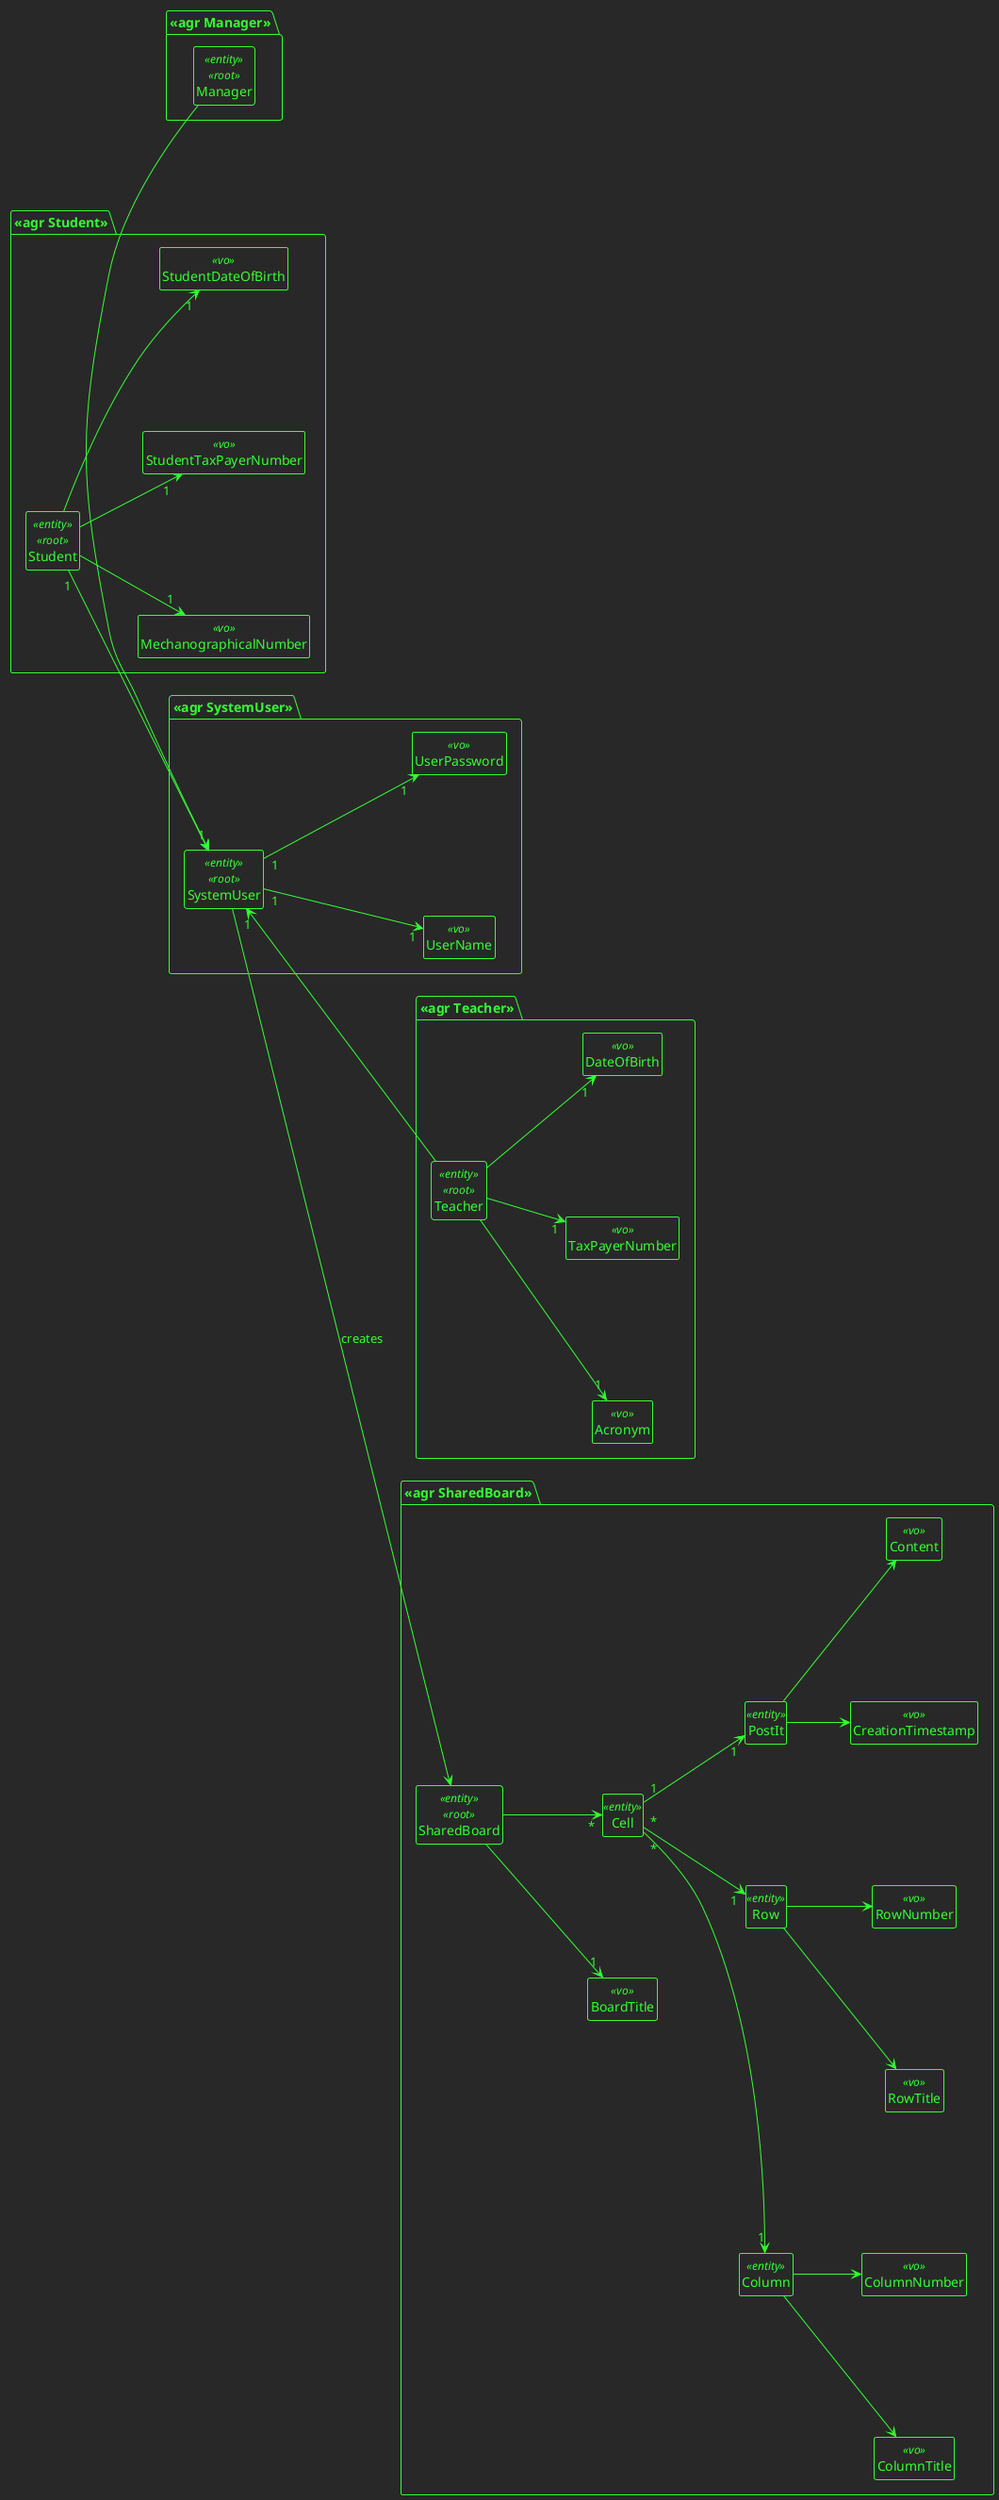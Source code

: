 @startuml DDD

!theme crt-green
skinparam nodesep 150
hide empty members
left to right direction

package "<<agr SystemUser>>"{
    class SystemUser<<entity>><<root>>{}
    class UserName<<vo>>{}
    class UserPassword<<vo>>{}

    SystemUser "1" --> "1" UserName
    SystemUser "1" --> "1" UserPassword
}

package "<<agr Manager>>"{

    class Manager<<entity>><<root>>{}
    SystemUser "1" <- Manager

}

package "<<agr Teacher>>"{

    class Teacher<<entity>><<root>>{}
    class Acronym<<vo>>{}
    class TaxPayerNumber<<vo>>{}
    class DateOfBirth<<vo>>{}

    SystemUser "1" <-- Teacher
    Teacher -down-> "1" Acronym
    Teacher --> "1" DateOfBirth
    Teacher --> "1" TaxPayerNumber
}

package "<<agr Student>>"{

    class Student<<entity>><<root>>{}
    class MechanographicalNumber<<vo>>{}
    class StudentTaxPayerNumber<<vo>>{}
    class StudentDateOfBirth<<vo>>{}

    Student  --> "1" MechanographicalNumber
    Student "1" --> SystemUser
    'Student <-- "*" Lecture : participates
    Student --> "1" StudentDateOfBirth
    Student --> "1" StudentTaxPayerNumber
}

package "<<agr SharedBoard>>"{
    class SharedBoard<<entity>><<root>>{}
    class BoardTitle<<vo>>{}
    class Cell<<entity>>{}
    class Column<<entity>>{}
    class ColumnTitle<<vo>>{}
    class ColumnNumber<<vo>>{}
    class Row<<entity>>{}
    class RowTitle<<vo>>{}
    class RowNumber<<vo>>{}
    class PostIt<<entity>>{}
    class CreationTimestamp<<vo>>{}
    class Content<<vo>>{}

    SharedBoard --> "1" BoardTitle
    Cell "*" --> "1" Column
    Cell "*" --> "1" Row
    SharedBoard --> "*" Cell
    Row --> RowNumber
    Row --> RowTitle
    Cell "1" --> "1" PostIt
    Column --> ColumnNumber
    Column --> ColumnTitle
    PostIt --> CreationTimestamp
    PostIt --> Content
    SystemUser --> SharedBoard : creates

}
hide circles
@enduml